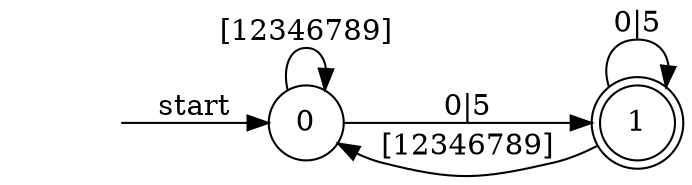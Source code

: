 digraph finite_state_machine {
  rankdir=LR;

  node [shape = circle] 0;
  node [shape = doublecircle]; 1;

  node [shape = plaintext, label = ""]; start;

  start -> 0 [ label = "start"];
  0 -> 0 [ label = "[12346789]" ];
  0 -> 1 [ label = "0|5" ];
  1 -> 0 [ label = "[12346789]" ];
  1 -> 1 [ label = "0|5" ];
}